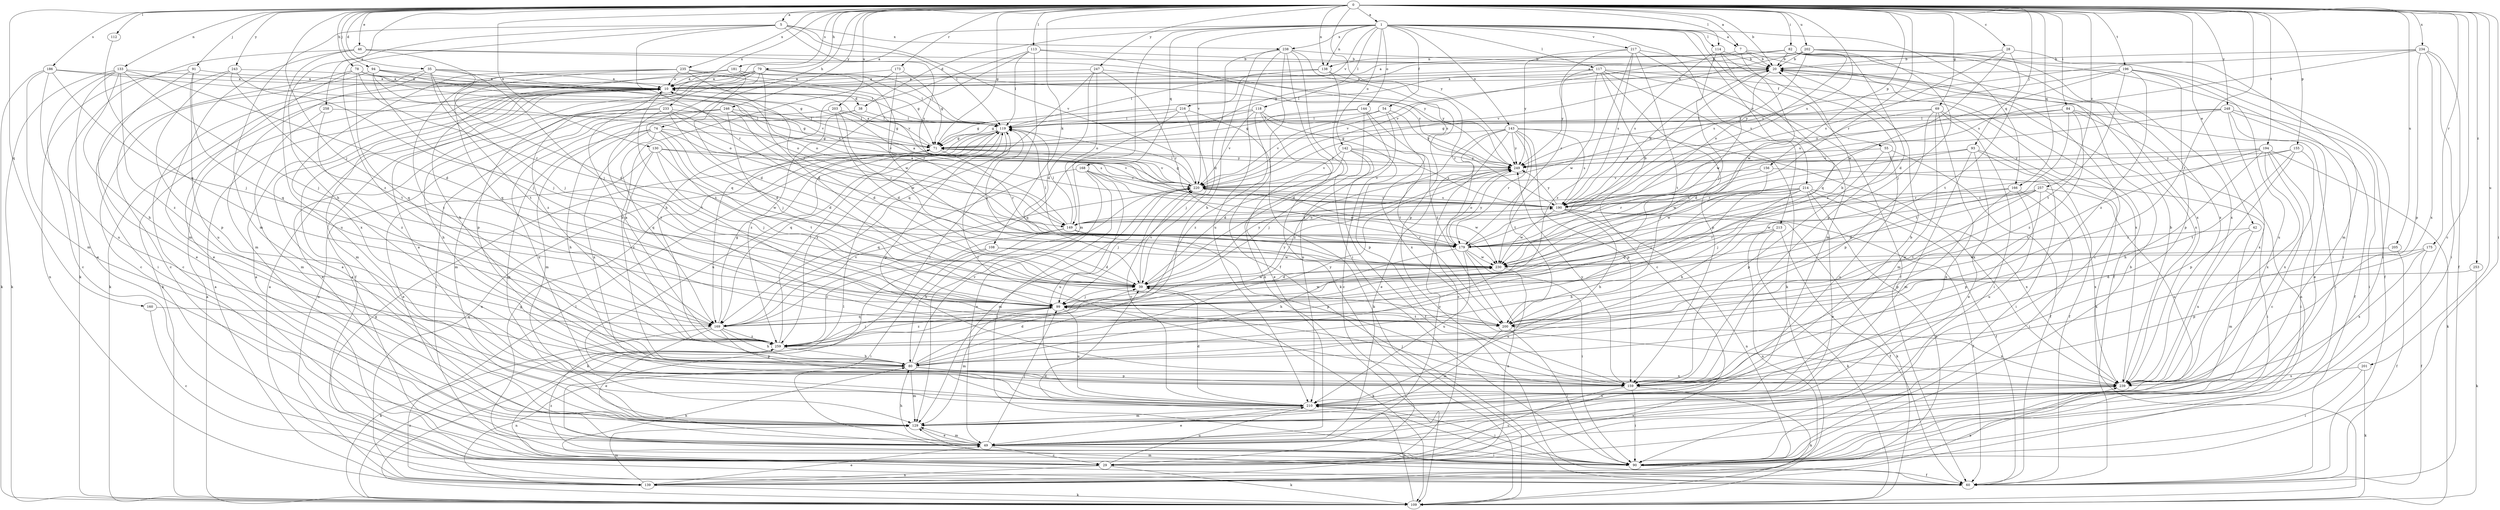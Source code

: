 strict digraph  {
0;
1;
5;
7;
10;
20;
28;
29;
35;
38;
39;
42;
46;
49;
54;
55;
60;
69;
71;
74;
78;
79;
80;
82;
84;
90;
91;
93;
94;
99;
108;
109;
112;
113;
114;
117;
118;
119;
129;
130;
133;
138;
139;
142;
143;
144;
149;
155;
156;
159;
160;
166;
168;
169;
173;
175;
179;
181;
186;
190;
194;
196;
200;
201;
202;
203;
205;
210;
213;
214;
216;
217;
220;
230;
233;
234;
235;
238;
239;
243;
246;
247;
248;
249;
253;
257;
258;
259;
0 -> 1  [label=a];
0 -> 5  [label=a];
0 -> 7  [label=a];
0 -> 20  [label=b];
0 -> 28  [label=c];
0 -> 29  [label=c];
0 -> 35  [label=d];
0 -> 42  [label=e];
0 -> 46  [label=e];
0 -> 69  [label=g];
0 -> 71  [label=g];
0 -> 74  [label=h];
0 -> 78  [label=h];
0 -> 79  [label=h];
0 -> 82  [label=i];
0 -> 84  [label=i];
0 -> 90  [label=i];
0 -> 91  [label=j];
0 -> 93  [label=j];
0 -> 94  [label=j];
0 -> 99  [label=j];
0 -> 108  [label=k];
0 -> 112  [label=l];
0 -> 113  [label=l];
0 -> 114  [label=l];
0 -> 130  [label=n];
0 -> 133  [label=n];
0 -> 138  [label=n];
0 -> 155  [label=p];
0 -> 156  [label=p];
0 -> 160  [label=q];
0 -> 166  [label=q];
0 -> 173  [label=r];
0 -> 175  [label=r];
0 -> 179  [label=r];
0 -> 181  [label=s];
0 -> 186  [label=s];
0 -> 190  [label=s];
0 -> 194  [label=t];
0 -> 196  [label=t];
0 -> 200  [label=t];
0 -> 201  [label=u];
0 -> 202  [label=u];
0 -> 203  [label=u];
0 -> 205  [label=u];
0 -> 233  [label=x];
0 -> 234  [label=x];
0 -> 235  [label=x];
0 -> 243  [label=y];
0 -> 246  [label=y];
0 -> 247  [label=y];
0 -> 248  [label=y];
0 -> 249  [label=y];
0 -> 253  [label=z];
0 -> 257  [label=z];
0 -> 258  [label=z];
1 -> 7  [label=a];
1 -> 10  [label=a];
1 -> 38  [label=d];
1 -> 54  [label=f];
1 -> 55  [label=f];
1 -> 114  [label=l];
1 -> 117  [label=l];
1 -> 118  [label=l];
1 -> 129  [label=m];
1 -> 138  [label=n];
1 -> 142  [label=o];
1 -> 143  [label=o];
1 -> 144  [label=o];
1 -> 166  [label=q];
1 -> 168  [label=q];
1 -> 213  [label=v];
1 -> 214  [label=v];
1 -> 216  [label=v];
1 -> 217  [label=v];
1 -> 220  [label=v];
1 -> 238  [label=x];
5 -> 80  [label=h];
5 -> 119  [label=l];
5 -> 129  [label=m];
5 -> 179  [label=r];
5 -> 190  [label=s];
5 -> 220  [label=v];
5 -> 238  [label=x];
5 -> 259  [label=z];
7 -> 20  [label=b];
7 -> 29  [label=c];
7 -> 138  [label=n];
7 -> 230  [label=w];
7 -> 239  [label=x];
10 -> 38  [label=d];
10 -> 129  [label=m];
10 -> 200  [label=t];
20 -> 10  [label=a];
20 -> 60  [label=f];
20 -> 220  [label=v];
20 -> 230  [label=w];
20 -> 239  [label=x];
28 -> 20  [label=b];
28 -> 129  [label=m];
28 -> 190  [label=s];
28 -> 200  [label=t];
28 -> 230  [label=w];
29 -> 10  [label=a];
29 -> 80  [label=h];
29 -> 109  [label=k];
29 -> 139  [label=n];
29 -> 210  [label=u];
35 -> 10  [label=a];
35 -> 29  [label=c];
35 -> 39  [label=d];
35 -> 99  [label=j];
35 -> 129  [label=m];
35 -> 149  [label=o];
35 -> 200  [label=t];
38 -> 119  [label=l];
38 -> 129  [label=m];
38 -> 259  [label=z];
39 -> 99  [label=j];
39 -> 109  [label=k];
39 -> 220  [label=v];
39 -> 230  [label=w];
39 -> 249  [label=y];
42 -> 129  [label=m];
42 -> 179  [label=r];
42 -> 239  [label=x];
46 -> 20  [label=b];
46 -> 99  [label=j];
46 -> 109  [label=k];
46 -> 129  [label=m];
46 -> 210  [label=u];
46 -> 249  [label=y];
49 -> 10  [label=a];
49 -> 29  [label=c];
49 -> 80  [label=h];
49 -> 90  [label=i];
49 -> 99  [label=j];
49 -> 129  [label=m];
49 -> 239  [label=x];
49 -> 249  [label=y];
54 -> 29  [label=c];
54 -> 119  [label=l];
54 -> 220  [label=v];
54 -> 239  [label=x];
54 -> 249  [label=y];
55 -> 60  [label=f];
55 -> 159  [label=p];
55 -> 210  [label=u];
55 -> 249  [label=y];
60 -> 10  [label=a];
60 -> 71  [label=g];
60 -> 119  [label=l];
60 -> 129  [label=m];
69 -> 39  [label=d];
69 -> 49  [label=e];
69 -> 90  [label=i];
69 -> 109  [label=k];
69 -> 119  [label=l];
69 -> 129  [label=m];
69 -> 159  [label=p];
71 -> 10  [label=a];
71 -> 179  [label=r];
71 -> 220  [label=v];
71 -> 249  [label=y];
74 -> 39  [label=d];
74 -> 71  [label=g];
74 -> 80  [label=h];
74 -> 129  [label=m];
74 -> 169  [label=q];
74 -> 190  [label=s];
74 -> 200  [label=t];
74 -> 239  [label=x];
78 -> 10  [label=a];
78 -> 29  [label=c];
78 -> 49  [label=e];
78 -> 119  [label=l];
78 -> 169  [label=q];
78 -> 179  [label=r];
78 -> 190  [label=s];
79 -> 10  [label=a];
79 -> 39  [label=d];
79 -> 60  [label=f];
79 -> 109  [label=k];
79 -> 119  [label=l];
79 -> 159  [label=p];
79 -> 179  [label=r];
79 -> 200  [label=t];
79 -> 259  [label=z];
80 -> 39  [label=d];
80 -> 129  [label=m];
80 -> 139  [label=n];
80 -> 159  [label=p];
80 -> 220  [label=v];
80 -> 239  [label=x];
80 -> 249  [label=y];
82 -> 10  [label=a];
82 -> 20  [label=b];
82 -> 39  [label=d];
82 -> 71  [label=g];
82 -> 90  [label=i];
82 -> 149  [label=o];
82 -> 220  [label=v];
82 -> 239  [label=x];
84 -> 90  [label=i];
84 -> 119  [label=l];
84 -> 139  [label=n];
84 -> 200  [label=t];
84 -> 249  [label=y];
84 -> 259  [label=z];
90 -> 10  [label=a];
90 -> 20  [label=b];
90 -> 39  [label=d];
90 -> 60  [label=f];
90 -> 71  [label=g];
90 -> 259  [label=z];
91 -> 10  [label=a];
91 -> 90  [label=i];
91 -> 139  [label=n];
91 -> 169  [label=q];
91 -> 210  [label=u];
93 -> 49  [label=e];
93 -> 60  [label=f];
93 -> 90  [label=i];
93 -> 129  [label=m];
93 -> 230  [label=w];
93 -> 249  [label=y];
94 -> 10  [label=a];
94 -> 29  [label=c];
94 -> 71  [label=g];
94 -> 99  [label=j];
94 -> 149  [label=o];
94 -> 220  [label=v];
99 -> 20  [label=b];
99 -> 129  [label=m];
99 -> 169  [label=q];
99 -> 200  [label=t];
99 -> 210  [label=u];
99 -> 230  [label=w];
99 -> 259  [label=z];
108 -> 39  [label=d];
108 -> 90  [label=i];
108 -> 230  [label=w];
108 -> 259  [label=z];
109 -> 10  [label=a];
109 -> 210  [label=u];
109 -> 259  [label=z];
112 -> 169  [label=q];
113 -> 20  [label=b];
113 -> 80  [label=h];
113 -> 90  [label=i];
113 -> 119  [label=l];
113 -> 169  [label=q];
113 -> 190  [label=s];
114 -> 20  [label=b];
114 -> 99  [label=j];
114 -> 159  [label=p];
114 -> 169  [label=q];
114 -> 190  [label=s];
117 -> 10  [label=a];
117 -> 29  [label=c];
117 -> 60  [label=f];
117 -> 109  [label=k];
117 -> 119  [label=l];
117 -> 159  [label=p];
117 -> 230  [label=w];
117 -> 239  [label=x];
117 -> 249  [label=y];
118 -> 49  [label=e];
118 -> 71  [label=g];
118 -> 119  [label=l];
118 -> 159  [label=p];
118 -> 200  [label=t];
118 -> 220  [label=v];
118 -> 259  [label=z];
119 -> 71  [label=g];
119 -> 139  [label=n];
119 -> 159  [label=p];
119 -> 169  [label=q];
119 -> 210  [label=u];
119 -> 259  [label=z];
129 -> 49  [label=e];
130 -> 49  [label=e];
130 -> 99  [label=j];
130 -> 220  [label=v];
130 -> 230  [label=w];
130 -> 249  [label=y];
130 -> 259  [label=z];
133 -> 10  [label=a];
133 -> 29  [label=c];
133 -> 39  [label=d];
133 -> 49  [label=e];
133 -> 80  [label=h];
133 -> 99  [label=j];
133 -> 109  [label=k];
133 -> 259  [label=z];
138 -> 10  [label=a];
138 -> 109  [label=k];
138 -> 119  [label=l];
138 -> 179  [label=r];
139 -> 10  [label=a];
139 -> 49  [label=e];
139 -> 109  [label=k];
139 -> 119  [label=l];
139 -> 129  [label=m];
139 -> 239  [label=x];
142 -> 39  [label=d];
142 -> 60  [label=f];
142 -> 99  [label=j];
142 -> 190  [label=s];
142 -> 220  [label=v];
142 -> 249  [label=y];
143 -> 29  [label=c];
143 -> 49  [label=e];
143 -> 71  [label=g];
143 -> 159  [label=p];
143 -> 179  [label=r];
143 -> 190  [label=s];
143 -> 200  [label=t];
143 -> 239  [label=x];
143 -> 249  [label=y];
143 -> 259  [label=z];
144 -> 39  [label=d];
144 -> 71  [label=g];
144 -> 119  [label=l];
144 -> 200  [label=t];
144 -> 210  [label=u];
149 -> 10  [label=a];
149 -> 80  [label=h];
149 -> 109  [label=k];
149 -> 119  [label=l];
149 -> 159  [label=p];
149 -> 179  [label=r];
149 -> 190  [label=s];
155 -> 159  [label=p];
155 -> 179  [label=r];
155 -> 200  [label=t];
155 -> 239  [label=x];
155 -> 249  [label=y];
156 -> 90  [label=i];
156 -> 179  [label=r];
156 -> 220  [label=v];
156 -> 230  [label=w];
159 -> 29  [label=c];
159 -> 90  [label=i];
159 -> 99  [label=j];
159 -> 109  [label=k];
159 -> 119  [label=l];
159 -> 249  [label=y];
160 -> 29  [label=c];
160 -> 169  [label=q];
166 -> 90  [label=i];
166 -> 99  [label=j];
166 -> 159  [label=p];
166 -> 190  [label=s];
166 -> 210  [label=u];
168 -> 49  [label=e];
168 -> 90  [label=i];
168 -> 169  [label=q];
168 -> 210  [label=u];
168 -> 220  [label=v];
168 -> 230  [label=w];
169 -> 49  [label=e];
169 -> 71  [label=g];
169 -> 80  [label=h];
169 -> 109  [label=k];
169 -> 159  [label=p];
169 -> 220  [label=v];
169 -> 249  [label=y];
169 -> 259  [label=z];
173 -> 10  [label=a];
173 -> 71  [label=g];
173 -> 80  [label=h];
173 -> 230  [label=w];
175 -> 60  [label=f];
175 -> 159  [label=p];
175 -> 230  [label=w];
175 -> 239  [label=x];
179 -> 20  [label=b];
179 -> 80  [label=h];
179 -> 90  [label=i];
179 -> 119  [label=l];
179 -> 139  [label=n];
179 -> 210  [label=u];
179 -> 230  [label=w];
179 -> 249  [label=y];
181 -> 10  [label=a];
181 -> 39  [label=d];
181 -> 80  [label=h];
181 -> 109  [label=k];
181 -> 119  [label=l];
181 -> 249  [label=y];
186 -> 10  [label=a];
186 -> 99  [label=j];
186 -> 109  [label=k];
186 -> 129  [label=m];
186 -> 149  [label=o];
186 -> 210  [label=u];
190 -> 10  [label=a];
190 -> 20  [label=b];
190 -> 60  [label=f];
190 -> 80  [label=h];
190 -> 109  [label=k];
190 -> 139  [label=n];
190 -> 149  [label=o];
190 -> 220  [label=v];
190 -> 230  [label=w];
190 -> 249  [label=y];
194 -> 29  [label=c];
194 -> 80  [label=h];
194 -> 90  [label=i];
194 -> 109  [label=k];
194 -> 179  [label=r];
194 -> 200  [label=t];
194 -> 239  [label=x];
194 -> 249  [label=y];
196 -> 10  [label=a];
196 -> 60  [label=f];
196 -> 149  [label=o];
196 -> 159  [label=p];
196 -> 200  [label=t];
196 -> 210  [label=u];
196 -> 249  [label=y];
196 -> 259  [label=z];
200 -> 90  [label=i];
200 -> 129  [label=m];
200 -> 239  [label=x];
201 -> 90  [label=i];
201 -> 109  [label=k];
201 -> 239  [label=x];
202 -> 10  [label=a];
202 -> 20  [label=b];
202 -> 90  [label=i];
202 -> 99  [label=j];
202 -> 190  [label=s];
202 -> 220  [label=v];
202 -> 239  [label=x];
203 -> 39  [label=d];
203 -> 71  [label=g];
203 -> 119  [label=l];
203 -> 210  [label=u];
203 -> 230  [label=w];
205 -> 60  [label=f];
205 -> 230  [label=w];
210 -> 10  [label=a];
210 -> 20  [label=b];
210 -> 39  [label=d];
210 -> 49  [label=e];
210 -> 90  [label=i];
210 -> 129  [label=m];
210 -> 220  [label=v];
213 -> 60  [label=f];
213 -> 80  [label=h];
213 -> 109  [label=k];
213 -> 139  [label=n];
213 -> 179  [label=r];
214 -> 49  [label=e];
214 -> 60  [label=f];
214 -> 80  [label=h];
214 -> 99  [label=j];
214 -> 139  [label=n];
214 -> 149  [label=o];
214 -> 169  [label=q];
214 -> 179  [label=r];
214 -> 190  [label=s];
214 -> 239  [label=x];
216 -> 71  [label=g];
216 -> 99  [label=j];
216 -> 109  [label=k];
216 -> 119  [label=l];
216 -> 169  [label=q];
217 -> 20  [label=b];
217 -> 129  [label=m];
217 -> 179  [label=r];
217 -> 190  [label=s];
217 -> 200  [label=t];
217 -> 249  [label=y];
217 -> 259  [label=z];
220 -> 71  [label=g];
220 -> 99  [label=j];
220 -> 119  [label=l];
220 -> 129  [label=m];
220 -> 190  [label=s];
220 -> 230  [label=w];
230 -> 39  [label=d];
230 -> 119  [label=l];
230 -> 210  [label=u];
233 -> 39  [label=d];
233 -> 49  [label=e];
233 -> 80  [label=h];
233 -> 119  [label=l];
233 -> 179  [label=r];
233 -> 200  [label=t];
233 -> 220  [label=v];
234 -> 20  [label=b];
234 -> 60  [label=f];
234 -> 90  [label=i];
234 -> 159  [label=p];
234 -> 190  [label=s];
234 -> 220  [label=v];
234 -> 239  [label=x];
235 -> 10  [label=a];
235 -> 71  [label=g];
235 -> 169  [label=q];
235 -> 179  [label=r];
235 -> 220  [label=v];
235 -> 239  [label=x];
235 -> 259  [label=z];
238 -> 20  [label=b];
238 -> 39  [label=d];
238 -> 60  [label=f];
238 -> 80  [label=h];
238 -> 90  [label=i];
238 -> 109  [label=k];
238 -> 159  [label=p];
238 -> 210  [label=u];
239 -> 20  [label=b];
239 -> 210  [label=u];
243 -> 10  [label=a];
243 -> 49  [label=e];
243 -> 99  [label=j];
243 -> 159  [label=p];
243 -> 200  [label=t];
246 -> 39  [label=d];
246 -> 71  [label=g];
246 -> 90  [label=i];
246 -> 99  [label=j];
246 -> 119  [label=l];
246 -> 129  [label=m];
246 -> 139  [label=n];
247 -> 10  [label=a];
247 -> 39  [label=d];
247 -> 149  [label=o];
247 -> 169  [label=q];
247 -> 179  [label=r];
247 -> 249  [label=y];
248 -> 49  [label=e];
248 -> 60  [label=f];
248 -> 71  [label=g];
248 -> 90  [label=i];
248 -> 119  [label=l];
248 -> 190  [label=s];
248 -> 239  [label=x];
249 -> 220  [label=v];
253 -> 39  [label=d];
253 -> 109  [label=k];
257 -> 39  [label=d];
257 -> 159  [label=p];
257 -> 190  [label=s];
257 -> 200  [label=t];
257 -> 210  [label=u];
257 -> 230  [label=w];
257 -> 239  [label=x];
258 -> 119  [label=l];
258 -> 129  [label=m];
258 -> 259  [label=z];
259 -> 10  [label=a];
259 -> 80  [label=h];
259 -> 99  [label=j];
259 -> 119  [label=l];
}
